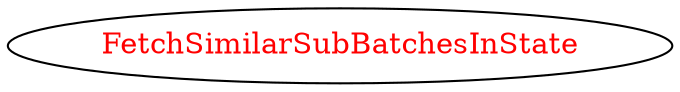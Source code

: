 digraph dependencyGraph {
 concentrate=true;
 ranksep="2.0";
 rankdir="LR"; 
 splines="ortho";
"FetchSimilarSubBatchesInState" [fontcolor="red"];
}